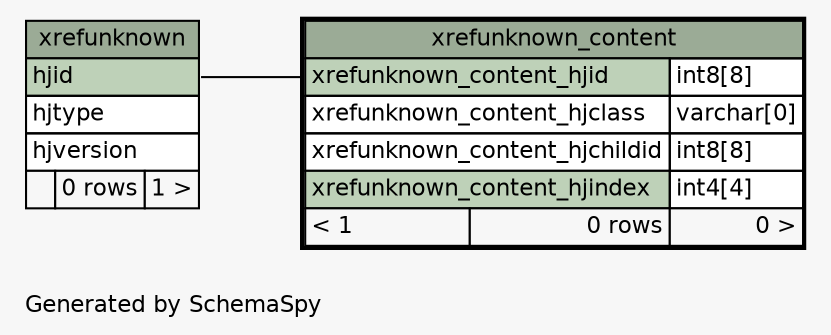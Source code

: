 // dot 2.22.2 on Windows Vista 6.0
// SchemaSpy rev 536
digraph "oneDegreeRelationshipsDiagram" {
  graph [
    rankdir="RL"
    bgcolor="#f7f7f7"
    label="\nGenerated by SchemaSpy"
    labeljust="l"
    nodesep="0.18"
    ranksep="0.46"
    fontname="Helvetica"
    fontsize="11"
  ];
  node [
    fontname="Helvetica"
    fontsize="11"
    shape="plaintext"
  ];
  edge [
    arrowsize="0.8"
  ];
  "xrefunknown_content":"xrefunknown_content_hjid":w -> "xrefunknown":"hjid":e [arrowhead=none arrowtail=crowodot];
  "xrefunknown" [
    label=<
    <TABLE BORDER="0" CELLBORDER="1" CELLSPACING="0" BGCOLOR="#ffffff">
      <TR><TD COLSPAN="3" BGCOLOR="#9bab96" ALIGN="CENTER">xrefunknown</TD></TR>
      <TR><TD PORT="hjid" COLSPAN="3" BGCOLOR="#bed1b8" ALIGN="LEFT">hjid</TD></TR>
      <TR><TD PORT="hjtype" COLSPAN="3" ALIGN="LEFT">hjtype</TD></TR>
      <TR><TD PORT="hjversion" COLSPAN="3" ALIGN="LEFT">hjversion</TD></TR>
      <TR><TD ALIGN="LEFT" BGCOLOR="#f7f7f7">  </TD><TD ALIGN="RIGHT" BGCOLOR="#f7f7f7">0 rows</TD><TD ALIGN="RIGHT" BGCOLOR="#f7f7f7">1 &gt;</TD></TR>
    </TABLE>>
    URL="xrefunknown.html"
    tooltip="xrefunknown"
  ];
  "xrefunknown_content" [
    label=<
    <TABLE BORDER="2" CELLBORDER="1" CELLSPACING="0" BGCOLOR="#ffffff">
      <TR><TD COLSPAN="3" BGCOLOR="#9bab96" ALIGN="CENTER">xrefunknown_content</TD></TR>
      <TR><TD PORT="xrefunknown_content_hjid" COLSPAN="2" BGCOLOR="#bed1b8" ALIGN="LEFT">xrefunknown_content_hjid</TD><TD PORT="xrefunknown_content_hjid.type" ALIGN="LEFT">int8[8]</TD></TR>
      <TR><TD PORT="xrefunknown_content_hjclass" COLSPAN="2" ALIGN="LEFT">xrefunknown_content_hjclass</TD><TD PORT="xrefunknown_content_hjclass.type" ALIGN="LEFT">varchar[0]</TD></TR>
      <TR><TD PORT="xrefunknown_content_hjchildid" COLSPAN="2" ALIGN="LEFT">xrefunknown_content_hjchildid</TD><TD PORT="xrefunknown_content_hjchildid.type" ALIGN="LEFT">int8[8]</TD></TR>
      <TR><TD PORT="xrefunknown_content_hjindex" COLSPAN="2" BGCOLOR="#bed1b8" ALIGN="LEFT">xrefunknown_content_hjindex</TD><TD PORT="xrefunknown_content_hjindex.type" ALIGN="LEFT">int4[4]</TD></TR>
      <TR><TD ALIGN="LEFT" BGCOLOR="#f7f7f7">&lt; 1</TD><TD ALIGN="RIGHT" BGCOLOR="#f7f7f7">0 rows</TD><TD ALIGN="RIGHT" BGCOLOR="#f7f7f7">0 &gt;</TD></TR>
    </TABLE>>
    URL="xrefunknown_content.html"
    tooltip="xrefunknown_content"
  ];
}
